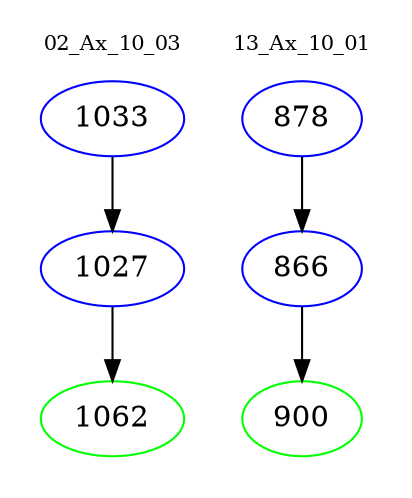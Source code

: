 digraph{
subgraph cluster_0 {
color = white
label = "02_Ax_10_03";
fontsize=10;
T0_1033 [label="1033", color="blue"]
T0_1033 -> T0_1027 [color="black"]
T0_1027 [label="1027", color="blue"]
T0_1027 -> T0_1062 [color="black"]
T0_1062 [label="1062", color="green"]
}
subgraph cluster_1 {
color = white
label = "13_Ax_10_01";
fontsize=10;
T1_878 [label="878", color="blue"]
T1_878 -> T1_866 [color="black"]
T1_866 [label="866", color="blue"]
T1_866 -> T1_900 [color="black"]
T1_900 [label="900", color="green"]
}
}
